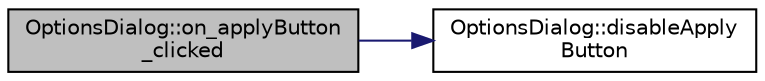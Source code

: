 digraph "OptionsDialog::on_applyButton_clicked"
{
  edge [fontname="Helvetica",fontsize="10",labelfontname="Helvetica",labelfontsize="10"];
  node [fontname="Helvetica",fontsize="10",shape=record];
  rankdir="LR";
  Node49 [label="OptionsDialog::on_applyButton\l_clicked",height=0.2,width=0.4,color="black", fillcolor="grey75", style="filled", fontcolor="black"];
  Node49 -> Node50 [color="midnightblue",fontsize="10",style="solid",fontname="Helvetica"];
  Node50 [label="OptionsDialog::disableApply\lButton",height=0.2,width=0.4,color="black", fillcolor="white", style="filled",URL="$db/d61/class_options_dialog.html#ae3aaedbe95a325e88d64422b92b58d2e"];
}
